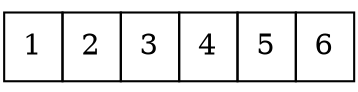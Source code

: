 graph title {
    node[shape=plaintext fixedsize=true colorscheme=accent8 ];
    nodesep=0;
    c[style=invis];
    a[
        label=< <TABLE CELLBORDER="1" BORDER="0" CELLSPACING="0" CELLPADDING="8">
            <tr>
                <td >1</td>
                <td >2</td>
                <td >3</td>
                <td >4</td>
                <td >5</td>
                <td >6</td>
            </tr>
        </TABLE> >
    ]
    d[style=invis];
}
